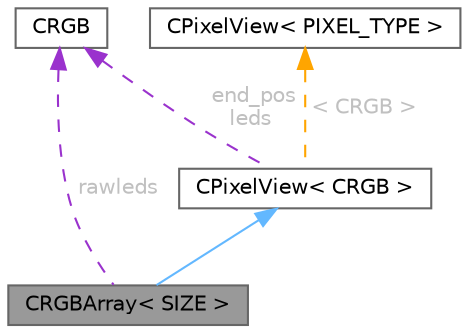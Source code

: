 digraph "CRGBArray&lt; SIZE &gt;"
{
 // LATEX_PDF_SIZE
  bgcolor="transparent";
  edge [fontname=Helvetica,fontsize=10,labelfontname=Helvetica,labelfontsize=10];
  node [fontname=Helvetica,fontsize=10,shape=box,height=0.2,width=0.4];
  Node1 [id="Node000001",label="CRGBArray\< SIZE \>",height=0.2,width=0.4,color="gray40", fillcolor="grey60", style="filled", fontcolor="black",tooltip="A version of CPixelView<CRGB> with an included array of CRGB LEDs."];
  Node2 -> Node1 [id="edge1_Node000001_Node000002",dir="back",color="steelblue1",style="solid",tooltip=" "];
  Node2 [id="Node000002",label="CPixelView\< CRGB \>",height=0.2,width=0.4,color="gray40", fillcolor="white", style="filled",URL="$de/d64/group___pixel_set.html",tooltip=" "];
  Node3 -> Node2 [id="edge2_Node000002_Node000003",dir="back",color="darkorchid3",style="dashed",tooltip=" ",label=" end_pos\nleds",fontcolor="grey" ];
  Node3 [id="Node000003",label="CRGB",height=0.2,width=0.4,color="gray40", fillcolor="white", style="filled",URL="$db/d87/group___pixel_types.html#d7/d82/struct_c_r_g_b",tooltip="Representation of an RGB pixel (Red, Green, Blue)"];
  Node4 -> Node2 [id="edge3_Node000002_Node000004",dir="back",color="orange",style="dashed",tooltip=" ",label=" \< CRGB \>",fontcolor="grey" ];
  Node4 [id="Node000004",label="CPixelView\< PIXEL_TYPE \>",height=0.2,width=0.4,color="gray40", fillcolor="white", style="filled",URL="$de/d64/group___pixel_set.html#db/df7/class_c_pixel_view",tooltip="Represents a set of LED objects."];
  Node3 -> Node1 [id="edge4_Node000001_Node000003",dir="back",color="darkorchid3",style="dashed",tooltip=" ",label=" rawleds",fontcolor="grey" ];
}
